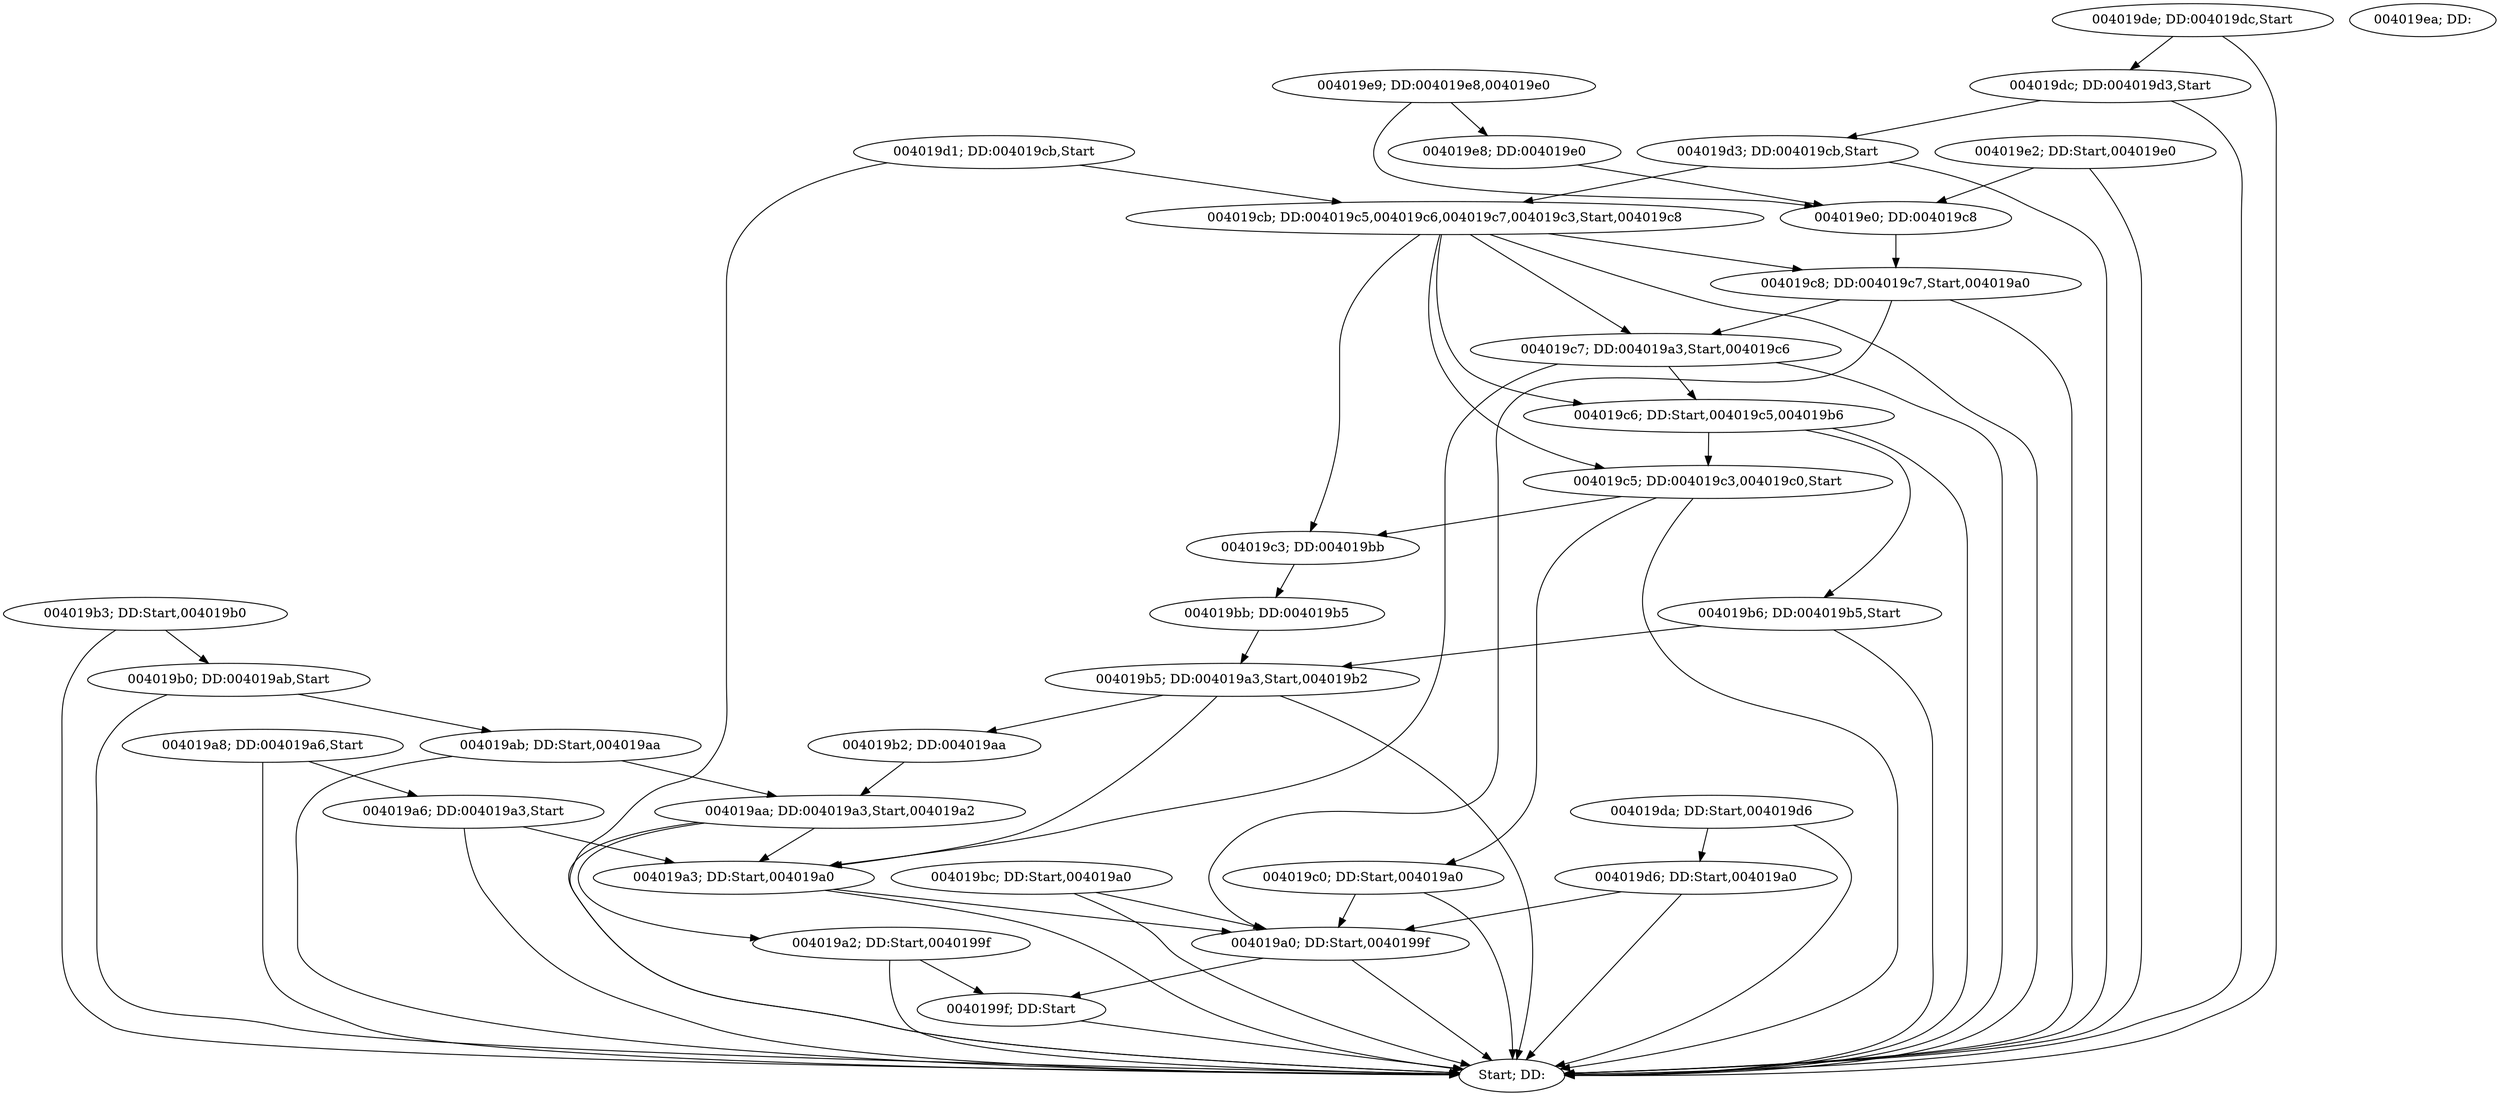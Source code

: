 digraph {
	n0 [label="Start; DD:"]
	n1 [label="0040199f; DD:Start"]
	n2 [label="004019a0; DD:Start,0040199f"]
	n3 [label="004019a2; DD:Start,0040199f"]
	n4 [label="004019a3; DD:Start,004019a0"]
	n5 [label="004019a6; DD:004019a3,Start"]
	n6 [label="004019a8; DD:004019a6,Start"]
	n7 [label="004019aa; DD:004019a3,Start,004019a2"]
	n8 [label="004019ab; DD:Start,004019aa"]
	n9 [label="004019b0; DD:004019ab,Start"]
	n10 [label="004019b2; DD:004019aa"]
	n11 [label="004019b3; DD:Start,004019b0"]
	n12 [label="004019b5; DD:004019a3,Start,004019b2"]
	n13 [label="004019b6; DD:004019b5,Start"]
	n14 [label="004019bb; DD:004019b5"]
	n15 [label="004019bc; DD:Start,004019a0"]
	n16 [label="004019c0; DD:Start,004019a0"]
	n17 [label="004019c3; DD:004019bb"]
	n18 [label="004019c5; DD:004019c3,004019c0,Start"]
	n19 [label="004019c6; DD:Start,004019c5,004019b6"]
	n20 [label="004019c7; DD:004019a3,Start,004019c6"]
	n21 [label="004019c8; DD:004019c7,Start,004019a0"]
	n22 [label="004019cb; DD:004019c5,004019c6,004019c7,004019c3,Start,004019c8"]
	n23 [label="004019d1; DD:004019cb,Start"]
	n24 [label="004019d3; DD:004019cb,Start"]
	n25 [label="004019d6; DD:Start,004019a0"]
	n26 [label="004019da; DD:Start,004019d6"]
	n27 [label="004019dc; DD:004019d3,Start"]
	n28 [label="004019de; DD:004019dc,Start"]
	n29 [label="004019e0; DD:004019c8"]
	n30 [label="004019e2; DD:Start,004019e0"]
	n31 [label="004019e8; DD:004019e0"]
	n32 [label="004019e9; DD:004019e8,004019e0"]
	n33 [label="004019ea; DD:"]

	n1 -> n0
	n2 -> n0
	n3 -> n0
	n4 -> n0
	n5 -> n0
	n6 -> n0
	n7 -> n0
	n8 -> n0
	n8 -> n7
	n9 -> n0
	n11 -> n0
	n12 -> n0
	n13 -> n0
	n13 -> n12
	n15 -> n0
	n16 -> n0
	n18 -> n0
	n19 -> n0
	n20 -> n0
	n21 -> n0
	n22 -> n0
	n22 -> n21
	n22 -> n20
	n22 -> n19
	n22 -> n18
	n22 -> n17
	n23 -> n0
	n24 -> n0
	n25 -> n0
	n26 -> n0
	n27 -> n0
	n28 -> n0
	n30 -> n0
	n30 -> n29
	n2 -> n1
	n3 -> n1
	n4 -> n2
	n5 -> n4
	n6 -> n5
	n7 -> n4
	n7 -> n3
	n9 -> n8
	n10 -> n7
	n11 -> n9
	n12 -> n4
	n12 -> n10
	n14 -> n12
	n15 -> n2
	n16 -> n2
	n17 -> n14
	n18 -> n16
	n18 -> n17
	n19 -> n13
	n19 -> n18
	n20 -> n4
	n20 -> n19
	n21 -> n2
	n21 -> n20
	n23 -> n22
	n24 -> n22
	n25 -> n2
	n26 -> n25
	n27 -> n24
	n28 -> n27
	n29 -> n21
	n31 -> n29
	n32 -> n31
	n32 -> n29

}